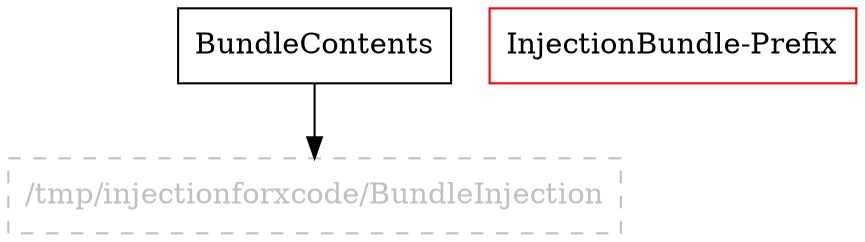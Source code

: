 digraph G {
	node [shape=box];
	"BundleContents" -> "/tmp/injectionforxcode/BundleInjection";
	
	"InjectionBundle-Prefix" [color=red];
	
	edge [color=blue, dir=both];
	"/tmp/injectionforxcode/BundleInjection" [color=gray, style=dashed, fontcolor=gray]
}

